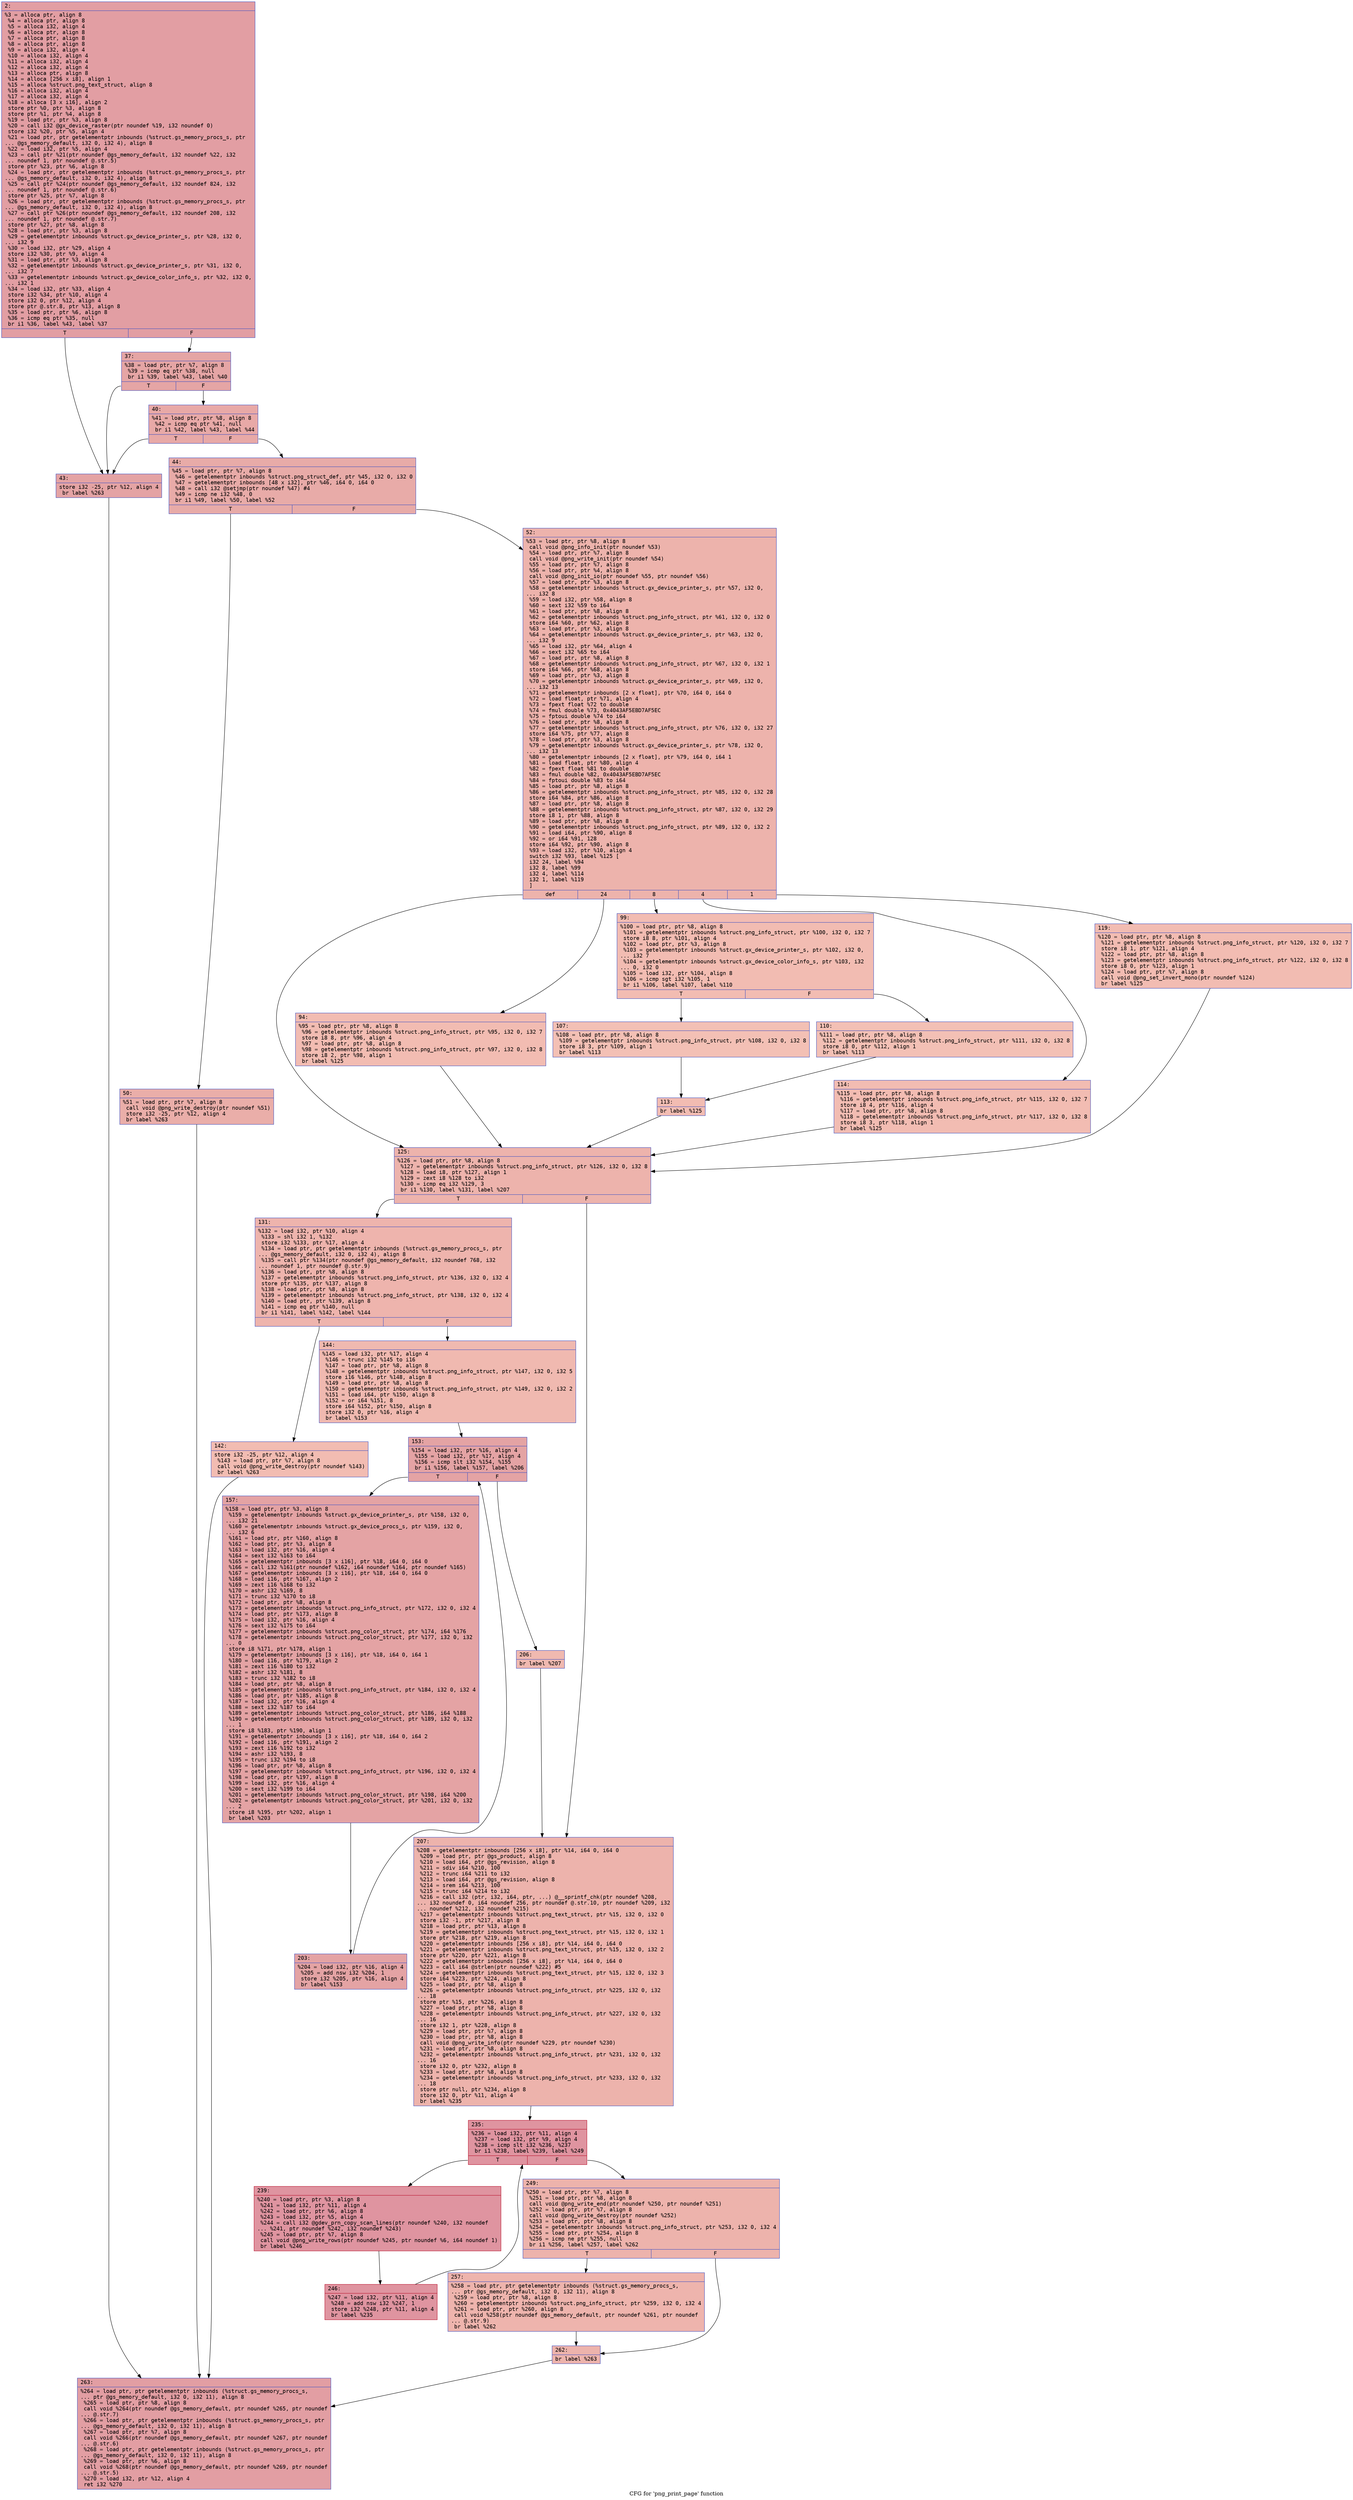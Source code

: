 digraph "CFG for 'png_print_page' function" {
	label="CFG for 'png_print_page' function";

	Node0x6000033f2170 [shape=record,color="#3d50c3ff", style=filled, fillcolor="#be242e70" fontname="Courier",label="{2:\l|  %3 = alloca ptr, align 8\l  %4 = alloca ptr, align 8\l  %5 = alloca i32, align 4\l  %6 = alloca ptr, align 8\l  %7 = alloca ptr, align 8\l  %8 = alloca ptr, align 8\l  %9 = alloca i32, align 4\l  %10 = alloca i32, align 4\l  %11 = alloca i32, align 4\l  %12 = alloca i32, align 4\l  %13 = alloca ptr, align 8\l  %14 = alloca [256 x i8], align 1\l  %15 = alloca %struct.png_text_struct, align 8\l  %16 = alloca i32, align 4\l  %17 = alloca i32, align 4\l  %18 = alloca [3 x i16], align 2\l  store ptr %0, ptr %3, align 8\l  store ptr %1, ptr %4, align 8\l  %19 = load ptr, ptr %3, align 8\l  %20 = call i32 @gx_device_raster(ptr noundef %19, i32 noundef 0)\l  store i32 %20, ptr %5, align 4\l  %21 = load ptr, ptr getelementptr inbounds (%struct.gs_memory_procs_s, ptr\l... @gs_memory_default, i32 0, i32 4), align 8\l  %22 = load i32, ptr %5, align 4\l  %23 = call ptr %21(ptr noundef @gs_memory_default, i32 noundef %22, i32\l... noundef 1, ptr noundef @.str.5)\l  store ptr %23, ptr %6, align 8\l  %24 = load ptr, ptr getelementptr inbounds (%struct.gs_memory_procs_s, ptr\l... @gs_memory_default, i32 0, i32 4), align 8\l  %25 = call ptr %24(ptr noundef @gs_memory_default, i32 noundef 824, i32\l... noundef 1, ptr noundef @.str.6)\l  store ptr %25, ptr %7, align 8\l  %26 = load ptr, ptr getelementptr inbounds (%struct.gs_memory_procs_s, ptr\l... @gs_memory_default, i32 0, i32 4), align 8\l  %27 = call ptr %26(ptr noundef @gs_memory_default, i32 noundef 208, i32\l... noundef 1, ptr noundef @.str.7)\l  store ptr %27, ptr %8, align 8\l  %28 = load ptr, ptr %3, align 8\l  %29 = getelementptr inbounds %struct.gx_device_printer_s, ptr %28, i32 0,\l... i32 9\l  %30 = load i32, ptr %29, align 4\l  store i32 %30, ptr %9, align 4\l  %31 = load ptr, ptr %3, align 8\l  %32 = getelementptr inbounds %struct.gx_device_printer_s, ptr %31, i32 0,\l... i32 7\l  %33 = getelementptr inbounds %struct.gx_device_color_info_s, ptr %32, i32 0,\l... i32 1\l  %34 = load i32, ptr %33, align 4\l  store i32 %34, ptr %10, align 4\l  store i32 0, ptr %12, align 4\l  store ptr @.str.8, ptr %13, align 8\l  %35 = load ptr, ptr %6, align 8\l  %36 = icmp eq ptr %35, null\l  br i1 %36, label %43, label %37\l|{<s0>T|<s1>F}}"];
	Node0x6000033f2170:s0 -> Node0x6000033f2260[tooltip="2 -> 43\nProbability 37.50%" ];
	Node0x6000033f2170:s1 -> Node0x6000033f21c0[tooltip="2 -> 37\nProbability 62.50%" ];
	Node0x6000033f21c0 [shape=record,color="#3d50c3ff", style=filled, fillcolor="#c5333470" fontname="Courier",label="{37:\l|  %38 = load ptr, ptr %7, align 8\l  %39 = icmp eq ptr %38, null\l  br i1 %39, label %43, label %40\l|{<s0>T|<s1>F}}"];
	Node0x6000033f21c0:s0 -> Node0x6000033f2260[tooltip="37 -> 43\nProbability 37.50%" ];
	Node0x6000033f21c0:s1 -> Node0x6000033f2210[tooltip="37 -> 40\nProbability 62.50%" ];
	Node0x6000033f2210 [shape=record,color="#3d50c3ff", style=filled, fillcolor="#ca3b3770" fontname="Courier",label="{40:\l|  %41 = load ptr, ptr %8, align 8\l  %42 = icmp eq ptr %41, null\l  br i1 %42, label %43, label %44\l|{<s0>T|<s1>F}}"];
	Node0x6000033f2210:s0 -> Node0x6000033f2260[tooltip="40 -> 43\nProbability 37.50%" ];
	Node0x6000033f2210:s1 -> Node0x6000033f22b0[tooltip="40 -> 44\nProbability 62.50%" ];
	Node0x6000033f2260 [shape=record,color="#3d50c3ff", style=filled, fillcolor="#c32e3170" fontname="Courier",label="{43:\l|  store i32 -25, ptr %12, align 4\l  br label %263\l}"];
	Node0x6000033f2260 -> Node0x6000033f2a80[tooltip="43 -> 263\nProbability 100.00%" ];
	Node0x6000033f22b0 [shape=record,color="#3d50c3ff", style=filled, fillcolor="#cc403a70" fontname="Courier",label="{44:\l|  %45 = load ptr, ptr %7, align 8\l  %46 = getelementptr inbounds %struct.png_struct_def, ptr %45, i32 0, i32 0\l  %47 = getelementptr inbounds [48 x i32], ptr %46, i64 0, i64 0\l  %48 = call i32 @setjmp(ptr noundef %47) #4\l  %49 = icmp ne i32 %48, 0\l  br i1 %49, label %50, label %52\l|{<s0>T|<s1>F}}"];
	Node0x6000033f22b0:s0 -> Node0x6000033f2300[tooltip="44 -> 50\nProbability 62.50%" ];
	Node0x6000033f22b0:s1 -> Node0x6000033f2350[tooltip="44 -> 52\nProbability 37.50%" ];
	Node0x6000033f2300 [shape=record,color="#3d50c3ff", style=filled, fillcolor="#d0473d70" fontname="Courier",label="{50:\l|  %51 = load ptr, ptr %7, align 8\l  call void @png_write_destroy(ptr noundef %51)\l  store i32 -25, ptr %12, align 4\l  br label %263\l}"];
	Node0x6000033f2300 -> Node0x6000033f2a80[tooltip="50 -> 263\nProbability 100.00%" ];
	Node0x6000033f2350 [shape=record,color="#3d50c3ff", style=filled, fillcolor="#d6524470" fontname="Courier",label="{52:\l|  %53 = load ptr, ptr %8, align 8\l  call void @png_info_init(ptr noundef %53)\l  %54 = load ptr, ptr %7, align 8\l  call void @png_write_init(ptr noundef %54)\l  %55 = load ptr, ptr %7, align 8\l  %56 = load ptr, ptr %4, align 8\l  call void @png_init_io(ptr noundef %55, ptr noundef %56)\l  %57 = load ptr, ptr %3, align 8\l  %58 = getelementptr inbounds %struct.gx_device_printer_s, ptr %57, i32 0,\l... i32 8\l  %59 = load i32, ptr %58, align 8\l  %60 = sext i32 %59 to i64\l  %61 = load ptr, ptr %8, align 8\l  %62 = getelementptr inbounds %struct.png_info_struct, ptr %61, i32 0, i32 0\l  store i64 %60, ptr %62, align 8\l  %63 = load ptr, ptr %3, align 8\l  %64 = getelementptr inbounds %struct.gx_device_printer_s, ptr %63, i32 0,\l... i32 9\l  %65 = load i32, ptr %64, align 4\l  %66 = sext i32 %65 to i64\l  %67 = load ptr, ptr %8, align 8\l  %68 = getelementptr inbounds %struct.png_info_struct, ptr %67, i32 0, i32 1\l  store i64 %66, ptr %68, align 8\l  %69 = load ptr, ptr %3, align 8\l  %70 = getelementptr inbounds %struct.gx_device_printer_s, ptr %69, i32 0,\l... i32 13\l  %71 = getelementptr inbounds [2 x float], ptr %70, i64 0, i64 0\l  %72 = load float, ptr %71, align 4\l  %73 = fpext float %72 to double\l  %74 = fmul double %73, 0x4043AF5EBD7AF5EC\l  %75 = fptoui double %74 to i64\l  %76 = load ptr, ptr %8, align 8\l  %77 = getelementptr inbounds %struct.png_info_struct, ptr %76, i32 0, i32 27\l  store i64 %75, ptr %77, align 8\l  %78 = load ptr, ptr %3, align 8\l  %79 = getelementptr inbounds %struct.gx_device_printer_s, ptr %78, i32 0,\l... i32 13\l  %80 = getelementptr inbounds [2 x float], ptr %79, i64 0, i64 1\l  %81 = load float, ptr %80, align 4\l  %82 = fpext float %81 to double\l  %83 = fmul double %82, 0x4043AF5EBD7AF5EC\l  %84 = fptoui double %83 to i64\l  %85 = load ptr, ptr %8, align 8\l  %86 = getelementptr inbounds %struct.png_info_struct, ptr %85, i32 0, i32 28\l  store i64 %84, ptr %86, align 8\l  %87 = load ptr, ptr %8, align 8\l  %88 = getelementptr inbounds %struct.png_info_struct, ptr %87, i32 0, i32 29\l  store i8 1, ptr %88, align 8\l  %89 = load ptr, ptr %8, align 8\l  %90 = getelementptr inbounds %struct.png_info_struct, ptr %89, i32 0, i32 2\l  %91 = load i64, ptr %90, align 8\l  %92 = or i64 %91, 128\l  store i64 %92, ptr %90, align 8\l  %93 = load i32, ptr %10, align 4\l  switch i32 %93, label %125 [\l    i32 24, label %94\l    i32 8, label %99\l    i32 4, label %114\l    i32 1, label %119\l  ]\l|{<s0>def|<s1>24|<s2>8|<s3>4|<s4>1}}"];
	Node0x6000033f2350:s0 -> Node0x6000033f25d0[tooltip="52 -> 125\nProbability 20.00%" ];
	Node0x6000033f2350:s1 -> Node0x6000033f23a0[tooltip="52 -> 94\nProbability 20.00%" ];
	Node0x6000033f2350:s2 -> Node0x6000033f23f0[tooltip="52 -> 99\nProbability 20.00%" ];
	Node0x6000033f2350:s3 -> Node0x6000033f2530[tooltip="52 -> 114\nProbability 20.00%" ];
	Node0x6000033f2350:s4 -> Node0x6000033f2580[tooltip="52 -> 119\nProbability 20.00%" ];
	Node0x6000033f23a0 [shape=record,color="#3d50c3ff", style=filled, fillcolor="#e1675170" fontname="Courier",label="{94:\l|  %95 = load ptr, ptr %8, align 8\l  %96 = getelementptr inbounds %struct.png_info_struct, ptr %95, i32 0, i32 7\l  store i8 8, ptr %96, align 4\l  %97 = load ptr, ptr %8, align 8\l  %98 = getelementptr inbounds %struct.png_info_struct, ptr %97, i32 0, i32 8\l  store i8 2, ptr %98, align 1\l  br label %125\l}"];
	Node0x6000033f23a0 -> Node0x6000033f25d0[tooltip="94 -> 125\nProbability 100.00%" ];
	Node0x6000033f23f0 [shape=record,color="#3d50c3ff", style=filled, fillcolor="#e1675170" fontname="Courier",label="{99:\l|  %100 = load ptr, ptr %8, align 8\l  %101 = getelementptr inbounds %struct.png_info_struct, ptr %100, i32 0, i32 7\l  store i8 8, ptr %101, align 4\l  %102 = load ptr, ptr %3, align 8\l  %103 = getelementptr inbounds %struct.gx_device_printer_s, ptr %102, i32 0,\l... i32 7\l  %104 = getelementptr inbounds %struct.gx_device_color_info_s, ptr %103, i32\l... 0, i32 0\l  %105 = load i32, ptr %104, align 8\l  %106 = icmp sgt i32 %105, 1\l  br i1 %106, label %107, label %110\l|{<s0>T|<s1>F}}"];
	Node0x6000033f23f0:s0 -> Node0x6000033f2440[tooltip="99 -> 107\nProbability 50.00%" ];
	Node0x6000033f23f0:s1 -> Node0x6000033f2490[tooltip="99 -> 110\nProbability 50.00%" ];
	Node0x6000033f2440 [shape=record,color="#3d50c3ff", style=filled, fillcolor="#e5705870" fontname="Courier",label="{107:\l|  %108 = load ptr, ptr %8, align 8\l  %109 = getelementptr inbounds %struct.png_info_struct, ptr %108, i32 0, i32 8\l  store i8 3, ptr %109, align 1\l  br label %113\l}"];
	Node0x6000033f2440 -> Node0x6000033f24e0[tooltip="107 -> 113\nProbability 100.00%" ];
	Node0x6000033f2490 [shape=record,color="#3d50c3ff", style=filled, fillcolor="#e5705870" fontname="Courier",label="{110:\l|  %111 = load ptr, ptr %8, align 8\l  %112 = getelementptr inbounds %struct.png_info_struct, ptr %111, i32 0, i32 8\l  store i8 0, ptr %112, align 1\l  br label %113\l}"];
	Node0x6000033f2490 -> Node0x6000033f24e0[tooltip="110 -> 113\nProbability 100.00%" ];
	Node0x6000033f24e0 [shape=record,color="#3d50c3ff", style=filled, fillcolor="#e1675170" fontname="Courier",label="{113:\l|  br label %125\l}"];
	Node0x6000033f24e0 -> Node0x6000033f25d0[tooltip="113 -> 125\nProbability 100.00%" ];
	Node0x6000033f2530 [shape=record,color="#3d50c3ff", style=filled, fillcolor="#e1675170" fontname="Courier",label="{114:\l|  %115 = load ptr, ptr %8, align 8\l  %116 = getelementptr inbounds %struct.png_info_struct, ptr %115, i32 0, i32 7\l  store i8 4, ptr %116, align 4\l  %117 = load ptr, ptr %8, align 8\l  %118 = getelementptr inbounds %struct.png_info_struct, ptr %117, i32 0, i32 8\l  store i8 3, ptr %118, align 1\l  br label %125\l}"];
	Node0x6000033f2530 -> Node0x6000033f25d0[tooltip="114 -> 125\nProbability 100.00%" ];
	Node0x6000033f2580 [shape=record,color="#3d50c3ff", style=filled, fillcolor="#e1675170" fontname="Courier",label="{119:\l|  %120 = load ptr, ptr %8, align 8\l  %121 = getelementptr inbounds %struct.png_info_struct, ptr %120, i32 0, i32 7\l  store i8 1, ptr %121, align 4\l  %122 = load ptr, ptr %8, align 8\l  %123 = getelementptr inbounds %struct.png_info_struct, ptr %122, i32 0, i32 8\l  store i8 0, ptr %123, align 1\l  %124 = load ptr, ptr %7, align 8\l  call void @png_set_invert_mono(ptr noundef %124)\l  br label %125\l}"];
	Node0x6000033f2580 -> Node0x6000033f25d0[tooltip="119 -> 125\nProbability 100.00%" ];
	Node0x6000033f25d0 [shape=record,color="#3d50c3ff", style=filled, fillcolor="#d6524470" fontname="Courier",label="{125:\l|  %126 = load ptr, ptr %8, align 8\l  %127 = getelementptr inbounds %struct.png_info_struct, ptr %126, i32 0, i32 8\l  %128 = load i8, ptr %127, align 1\l  %129 = zext i8 %128 to i32\l  %130 = icmp eq i32 %129, 3\l  br i1 %130, label %131, label %207\l|{<s0>T|<s1>F}}"];
	Node0x6000033f25d0:s0 -> Node0x6000033f2620[tooltip="125 -> 131\nProbability 50.00%" ];
	Node0x6000033f25d0:s1 -> Node0x6000033f2850[tooltip="125 -> 207\nProbability 50.00%" ];
	Node0x6000033f2620 [shape=record,color="#3d50c3ff", style=filled, fillcolor="#d8564670" fontname="Courier",label="{131:\l|  %132 = load i32, ptr %10, align 4\l  %133 = shl i32 1, %132\l  store i32 %133, ptr %17, align 4\l  %134 = load ptr, ptr getelementptr inbounds (%struct.gs_memory_procs_s, ptr\l... @gs_memory_default, i32 0, i32 4), align 8\l  %135 = call ptr %134(ptr noundef @gs_memory_default, i32 noundef 768, i32\l... noundef 1, ptr noundef @.str.9)\l  %136 = load ptr, ptr %8, align 8\l  %137 = getelementptr inbounds %struct.png_info_struct, ptr %136, i32 0, i32 4\l  store ptr %135, ptr %137, align 8\l  %138 = load ptr, ptr %8, align 8\l  %139 = getelementptr inbounds %struct.png_info_struct, ptr %138, i32 0, i32 4\l  %140 = load ptr, ptr %139, align 8\l  %141 = icmp eq ptr %140, null\l  br i1 %141, label %142, label %144\l|{<s0>T|<s1>F}}"];
	Node0x6000033f2620:s0 -> Node0x6000033f2670[tooltip="131 -> 142\nProbability 37.50%" ];
	Node0x6000033f2620:s1 -> Node0x6000033f26c0[tooltip="131 -> 144\nProbability 62.50%" ];
	Node0x6000033f2670 [shape=record,color="#3d50c3ff", style=filled, fillcolor="#e1675170" fontname="Courier",label="{142:\l|  store i32 -25, ptr %12, align 4\l  %143 = load ptr, ptr %7, align 8\l  call void @png_write_destroy(ptr noundef %143)\l  br label %263\l}"];
	Node0x6000033f2670 -> Node0x6000033f2a80[tooltip="142 -> 263\nProbability 100.00%" ];
	Node0x6000033f26c0 [shape=record,color="#3d50c3ff", style=filled, fillcolor="#de614d70" fontname="Courier",label="{144:\l|  %145 = load i32, ptr %17, align 4\l  %146 = trunc i32 %145 to i16\l  %147 = load ptr, ptr %8, align 8\l  %148 = getelementptr inbounds %struct.png_info_struct, ptr %147, i32 0, i32 5\l  store i16 %146, ptr %148, align 8\l  %149 = load ptr, ptr %8, align 8\l  %150 = getelementptr inbounds %struct.png_info_struct, ptr %149, i32 0, i32 2\l  %151 = load i64, ptr %150, align 8\l  %152 = or i64 %151, 8\l  store i64 %152, ptr %150, align 8\l  store i32 0, ptr %16, align 4\l  br label %153\l}"];
	Node0x6000033f26c0 -> Node0x6000033f2710[tooltip="144 -> 153\nProbability 100.00%" ];
	Node0x6000033f2710 [shape=record,color="#3d50c3ff", style=filled, fillcolor="#c32e3170" fontname="Courier",label="{153:\l|  %154 = load i32, ptr %16, align 4\l  %155 = load i32, ptr %17, align 4\l  %156 = icmp slt i32 %154, %155\l  br i1 %156, label %157, label %206\l|{<s0>T|<s1>F}}"];
	Node0x6000033f2710:s0 -> Node0x6000033f2760[tooltip="153 -> 157\nProbability 96.88%" ];
	Node0x6000033f2710:s1 -> Node0x6000033f2800[tooltip="153 -> 206\nProbability 3.12%" ];
	Node0x6000033f2760 [shape=record,color="#3d50c3ff", style=filled, fillcolor="#c32e3170" fontname="Courier",label="{157:\l|  %158 = load ptr, ptr %3, align 8\l  %159 = getelementptr inbounds %struct.gx_device_printer_s, ptr %158, i32 0,\l... i32 21\l  %160 = getelementptr inbounds %struct.gx_device_procs_s, ptr %159, i32 0,\l... i32 6\l  %161 = load ptr, ptr %160, align 8\l  %162 = load ptr, ptr %3, align 8\l  %163 = load i32, ptr %16, align 4\l  %164 = sext i32 %163 to i64\l  %165 = getelementptr inbounds [3 x i16], ptr %18, i64 0, i64 0\l  %166 = call i32 %161(ptr noundef %162, i64 noundef %164, ptr noundef %165)\l  %167 = getelementptr inbounds [3 x i16], ptr %18, i64 0, i64 0\l  %168 = load i16, ptr %167, align 2\l  %169 = zext i16 %168 to i32\l  %170 = ashr i32 %169, 8\l  %171 = trunc i32 %170 to i8\l  %172 = load ptr, ptr %8, align 8\l  %173 = getelementptr inbounds %struct.png_info_struct, ptr %172, i32 0, i32 4\l  %174 = load ptr, ptr %173, align 8\l  %175 = load i32, ptr %16, align 4\l  %176 = sext i32 %175 to i64\l  %177 = getelementptr inbounds %struct.png_color_struct, ptr %174, i64 %176\l  %178 = getelementptr inbounds %struct.png_color_struct, ptr %177, i32 0, i32\l... 0\l  store i8 %171, ptr %178, align 1\l  %179 = getelementptr inbounds [3 x i16], ptr %18, i64 0, i64 1\l  %180 = load i16, ptr %179, align 2\l  %181 = zext i16 %180 to i32\l  %182 = ashr i32 %181, 8\l  %183 = trunc i32 %182 to i8\l  %184 = load ptr, ptr %8, align 8\l  %185 = getelementptr inbounds %struct.png_info_struct, ptr %184, i32 0, i32 4\l  %186 = load ptr, ptr %185, align 8\l  %187 = load i32, ptr %16, align 4\l  %188 = sext i32 %187 to i64\l  %189 = getelementptr inbounds %struct.png_color_struct, ptr %186, i64 %188\l  %190 = getelementptr inbounds %struct.png_color_struct, ptr %189, i32 0, i32\l... 1\l  store i8 %183, ptr %190, align 1\l  %191 = getelementptr inbounds [3 x i16], ptr %18, i64 0, i64 2\l  %192 = load i16, ptr %191, align 2\l  %193 = zext i16 %192 to i32\l  %194 = ashr i32 %193, 8\l  %195 = trunc i32 %194 to i8\l  %196 = load ptr, ptr %8, align 8\l  %197 = getelementptr inbounds %struct.png_info_struct, ptr %196, i32 0, i32 4\l  %198 = load ptr, ptr %197, align 8\l  %199 = load i32, ptr %16, align 4\l  %200 = sext i32 %199 to i64\l  %201 = getelementptr inbounds %struct.png_color_struct, ptr %198, i64 %200\l  %202 = getelementptr inbounds %struct.png_color_struct, ptr %201, i32 0, i32\l... 2\l  store i8 %195, ptr %202, align 1\l  br label %203\l}"];
	Node0x6000033f2760 -> Node0x6000033f27b0[tooltip="157 -> 203\nProbability 100.00%" ];
	Node0x6000033f27b0 [shape=record,color="#3d50c3ff", style=filled, fillcolor="#c32e3170" fontname="Courier",label="{203:\l|  %204 = load i32, ptr %16, align 4\l  %205 = add nsw i32 %204, 1\l  store i32 %205, ptr %16, align 4\l  br label %153\l}"];
	Node0x6000033f27b0 -> Node0x6000033f2710[tooltip="203 -> 153\nProbability 100.00%" ];
	Node0x6000033f2800 [shape=record,color="#3d50c3ff", style=filled, fillcolor="#de614d70" fontname="Courier",label="{206:\l|  br label %207\l}"];
	Node0x6000033f2800 -> Node0x6000033f2850[tooltip="206 -> 207\nProbability 100.00%" ];
	Node0x6000033f2850 [shape=record,color="#3d50c3ff", style=filled, fillcolor="#d6524470" fontname="Courier",label="{207:\l|  %208 = getelementptr inbounds [256 x i8], ptr %14, i64 0, i64 0\l  %209 = load ptr, ptr @gs_product, align 8\l  %210 = load i64, ptr @gs_revision, align 8\l  %211 = sdiv i64 %210, 100\l  %212 = trunc i64 %211 to i32\l  %213 = load i64, ptr @gs_revision, align 8\l  %214 = srem i64 %213, 100\l  %215 = trunc i64 %214 to i32\l  %216 = call i32 (ptr, i32, i64, ptr, ...) @__sprintf_chk(ptr noundef %208,\l... i32 noundef 0, i64 noundef 256, ptr noundef @.str.10, ptr noundef %209, i32\l... noundef %212, i32 noundef %215)\l  %217 = getelementptr inbounds %struct.png_text_struct, ptr %15, i32 0, i32 0\l  store i32 -1, ptr %217, align 8\l  %218 = load ptr, ptr %13, align 8\l  %219 = getelementptr inbounds %struct.png_text_struct, ptr %15, i32 0, i32 1\l  store ptr %218, ptr %219, align 8\l  %220 = getelementptr inbounds [256 x i8], ptr %14, i64 0, i64 0\l  %221 = getelementptr inbounds %struct.png_text_struct, ptr %15, i32 0, i32 2\l  store ptr %220, ptr %221, align 8\l  %222 = getelementptr inbounds [256 x i8], ptr %14, i64 0, i64 0\l  %223 = call i64 @strlen(ptr noundef %222) #5\l  %224 = getelementptr inbounds %struct.png_text_struct, ptr %15, i32 0, i32 3\l  store i64 %223, ptr %224, align 8\l  %225 = load ptr, ptr %8, align 8\l  %226 = getelementptr inbounds %struct.png_info_struct, ptr %225, i32 0, i32\l... 18\l  store ptr %15, ptr %226, align 8\l  %227 = load ptr, ptr %8, align 8\l  %228 = getelementptr inbounds %struct.png_info_struct, ptr %227, i32 0, i32\l... 16\l  store i32 1, ptr %228, align 8\l  %229 = load ptr, ptr %7, align 8\l  %230 = load ptr, ptr %8, align 8\l  call void @png_write_info(ptr noundef %229, ptr noundef %230)\l  %231 = load ptr, ptr %8, align 8\l  %232 = getelementptr inbounds %struct.png_info_struct, ptr %231, i32 0, i32\l... 16\l  store i32 0, ptr %232, align 8\l  %233 = load ptr, ptr %8, align 8\l  %234 = getelementptr inbounds %struct.png_info_struct, ptr %233, i32 0, i32\l... 18\l  store ptr null, ptr %234, align 8\l  store i32 0, ptr %11, align 4\l  br label %235\l}"];
	Node0x6000033f2850 -> Node0x6000033f28a0[tooltip="207 -> 235\nProbability 100.00%" ];
	Node0x6000033f28a0 [shape=record,color="#b70d28ff", style=filled, fillcolor="#b70d2870" fontname="Courier",label="{235:\l|  %236 = load i32, ptr %11, align 4\l  %237 = load i32, ptr %9, align 4\l  %238 = icmp slt i32 %236, %237\l  br i1 %238, label %239, label %249\l|{<s0>T|<s1>F}}"];
	Node0x6000033f28a0:s0 -> Node0x6000033f28f0[tooltip="235 -> 239\nProbability 96.88%" ];
	Node0x6000033f28a0:s1 -> Node0x6000033f2990[tooltip="235 -> 249\nProbability 3.12%" ];
	Node0x6000033f28f0 [shape=record,color="#b70d28ff", style=filled, fillcolor="#b70d2870" fontname="Courier",label="{239:\l|  %240 = load ptr, ptr %3, align 8\l  %241 = load i32, ptr %11, align 4\l  %242 = load ptr, ptr %6, align 8\l  %243 = load i32, ptr %5, align 4\l  %244 = call i32 @gdev_prn_copy_scan_lines(ptr noundef %240, i32 noundef\l... %241, ptr noundef %242, i32 noundef %243)\l  %245 = load ptr, ptr %7, align 8\l  call void @png_write_rows(ptr noundef %245, ptr noundef %6, i64 noundef 1)\l  br label %246\l}"];
	Node0x6000033f28f0 -> Node0x6000033f2940[tooltip="239 -> 246\nProbability 100.00%" ];
	Node0x6000033f2940 [shape=record,color="#b70d28ff", style=filled, fillcolor="#b70d2870" fontname="Courier",label="{246:\l|  %247 = load i32, ptr %11, align 4\l  %248 = add nsw i32 %247, 1\l  store i32 %248, ptr %11, align 4\l  br label %235\l}"];
	Node0x6000033f2940 -> Node0x6000033f28a0[tooltip="246 -> 235\nProbability 100.00%" ];
	Node0x6000033f2990 [shape=record,color="#3d50c3ff", style=filled, fillcolor="#d6524470" fontname="Courier",label="{249:\l|  %250 = load ptr, ptr %7, align 8\l  %251 = load ptr, ptr %8, align 8\l  call void @png_write_end(ptr noundef %250, ptr noundef %251)\l  %252 = load ptr, ptr %7, align 8\l  call void @png_write_destroy(ptr noundef %252)\l  %253 = load ptr, ptr %8, align 8\l  %254 = getelementptr inbounds %struct.png_info_struct, ptr %253, i32 0, i32 4\l  %255 = load ptr, ptr %254, align 8\l  %256 = icmp ne ptr %255, null\l  br i1 %256, label %257, label %262\l|{<s0>T|<s1>F}}"];
	Node0x6000033f2990:s0 -> Node0x6000033f29e0[tooltip="249 -> 257\nProbability 62.50%" ];
	Node0x6000033f2990:s1 -> Node0x6000033f2a30[tooltip="249 -> 262\nProbability 37.50%" ];
	Node0x6000033f29e0 [shape=record,color="#3d50c3ff", style=filled, fillcolor="#d8564670" fontname="Courier",label="{257:\l|  %258 = load ptr, ptr getelementptr inbounds (%struct.gs_memory_procs_s,\l... ptr @gs_memory_default, i32 0, i32 11), align 8\l  %259 = load ptr, ptr %8, align 8\l  %260 = getelementptr inbounds %struct.png_info_struct, ptr %259, i32 0, i32 4\l  %261 = load ptr, ptr %260, align 8\l  call void %258(ptr noundef @gs_memory_default, ptr noundef %261, ptr noundef\l... @.str.9)\l  br label %262\l}"];
	Node0x6000033f29e0 -> Node0x6000033f2a30[tooltip="257 -> 262\nProbability 100.00%" ];
	Node0x6000033f2a30 [shape=record,color="#3d50c3ff", style=filled, fillcolor="#d6524470" fontname="Courier",label="{262:\l|  br label %263\l}"];
	Node0x6000033f2a30 -> Node0x6000033f2a80[tooltip="262 -> 263\nProbability 100.00%" ];
	Node0x6000033f2a80 [shape=record,color="#3d50c3ff", style=filled, fillcolor="#be242e70" fontname="Courier",label="{263:\l|  %264 = load ptr, ptr getelementptr inbounds (%struct.gs_memory_procs_s,\l... ptr @gs_memory_default, i32 0, i32 11), align 8\l  %265 = load ptr, ptr %8, align 8\l  call void %264(ptr noundef @gs_memory_default, ptr noundef %265, ptr noundef\l... @.str.7)\l  %266 = load ptr, ptr getelementptr inbounds (%struct.gs_memory_procs_s, ptr\l... @gs_memory_default, i32 0, i32 11), align 8\l  %267 = load ptr, ptr %7, align 8\l  call void %266(ptr noundef @gs_memory_default, ptr noundef %267, ptr noundef\l... @.str.6)\l  %268 = load ptr, ptr getelementptr inbounds (%struct.gs_memory_procs_s, ptr\l... @gs_memory_default, i32 0, i32 11), align 8\l  %269 = load ptr, ptr %6, align 8\l  call void %268(ptr noundef @gs_memory_default, ptr noundef %269, ptr noundef\l... @.str.5)\l  %270 = load i32, ptr %12, align 4\l  ret i32 %270\l}"];
}
